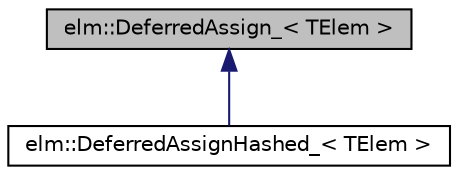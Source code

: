 digraph G
{
  edge [fontname="Helvetica",fontsize="10",labelfontname="Helvetica",labelfontsize="10"];
  node [fontname="Helvetica",fontsize="10",shape=record];
  Node1 [label="elm::DeferredAssign_\< TElem \>",height=0.2,width=0.4,color="black", fillcolor="grey75", style="filled" fontcolor="black"];
  Node1 -> Node2 [dir="back",color="midnightblue",fontsize="10",style="solid",fontname="Helvetica"];
  Node2 [label="elm::DeferredAssignHashed_\< TElem \>",height=0.2,width=0.4,color="black", fillcolor="white", style="filled",URL="$classelm_1_1DeferredAssignHashed__.html",tooltip="class for deferring Mat element assignment operations"];
}
